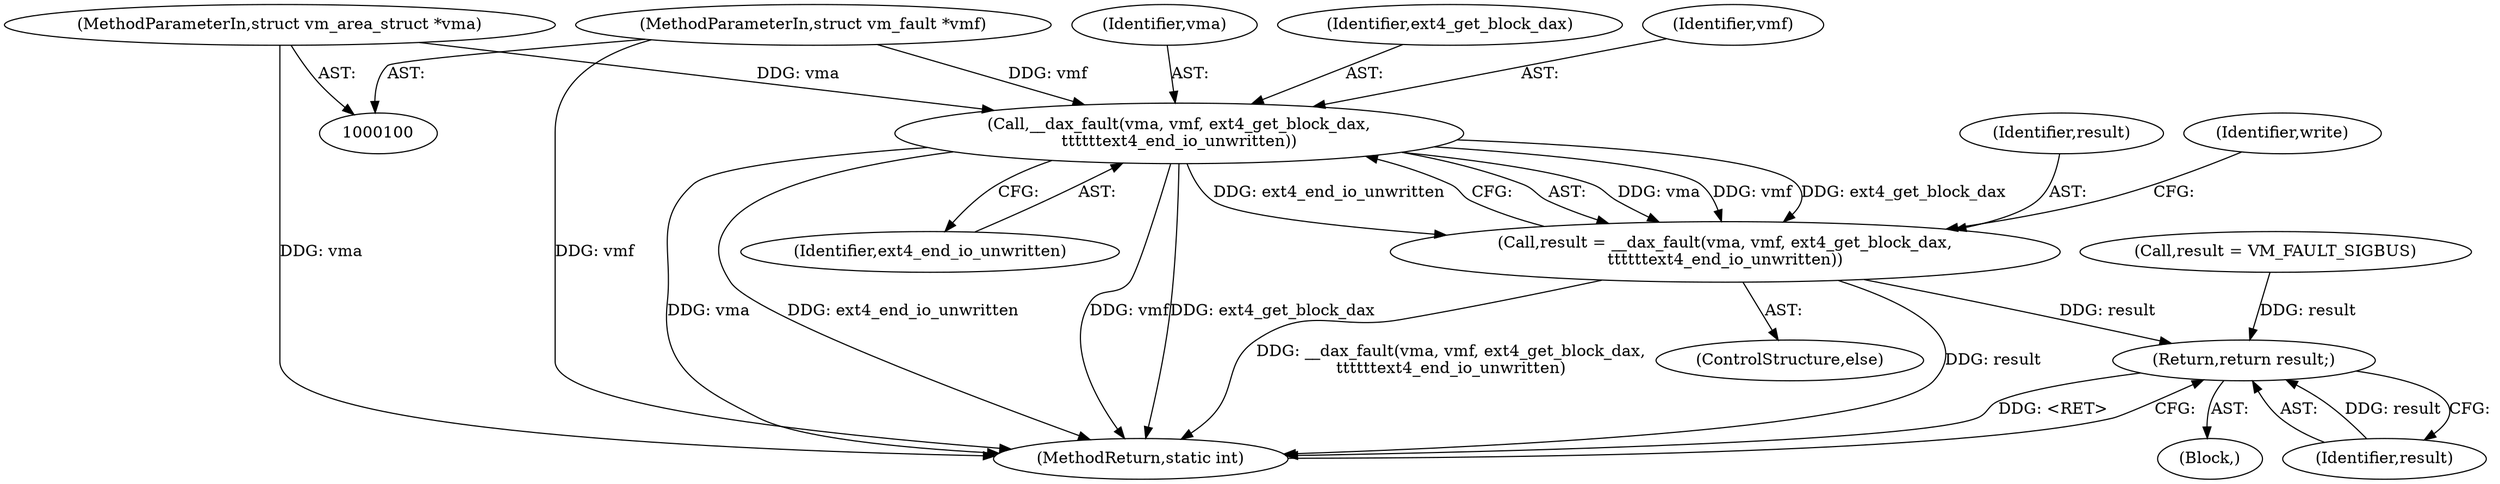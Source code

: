 digraph "0_linux_ea3d7209ca01da209cda6f0dea8be9cc4b7a933b_2@pointer" {
"1000151" [label="(Call,__dax_fault(vma, vmf, ext4_get_block_dax,\n\t\t\t\t\t\text4_end_io_unwritten))"];
"1000101" [label="(MethodParameterIn,struct vm_area_struct *vma)"];
"1000102" [label="(MethodParameterIn,struct vm_fault *vmf)"];
"1000149" [label="(Call,result = __dax_fault(vma, vmf, ext4_get_block_dax,\n\t\t\t\t\t\text4_end_io_unwritten))"];
"1000167" [label="(Return,return result;)"];
"1000155" [label="(Identifier,ext4_end_io_unwritten)"];
"1000154" [label="(Identifier,ext4_get_block_dax)"];
"1000169" [label="(MethodReturn,static int)"];
"1000168" [label="(Identifier,result)"];
"1000151" [label="(Call,__dax_fault(vma, vmf, ext4_get_block_dax,\n\t\t\t\t\t\text4_end_io_unwritten))"];
"1000148" [label="(ControlStructure,else)"];
"1000101" [label="(MethodParameterIn,struct vm_area_struct *vma)"];
"1000153" [label="(Identifier,vmf)"];
"1000150" [label="(Identifier,result)"];
"1000103" [label="(Block,)"];
"1000152" [label="(Identifier,vma)"];
"1000167" [label="(Return,return result;)"];
"1000102" [label="(MethodParameterIn,struct vm_fault *vmf)"];
"1000157" [label="(Identifier,write)"];
"1000149" [label="(Call,result = __dax_fault(vma, vmf, ext4_get_block_dax,\n\t\t\t\t\t\text4_end_io_unwritten))"];
"1000145" [label="(Call,result = VM_FAULT_SIGBUS)"];
"1000151" -> "1000149"  [label="AST: "];
"1000151" -> "1000155"  [label="CFG: "];
"1000152" -> "1000151"  [label="AST: "];
"1000153" -> "1000151"  [label="AST: "];
"1000154" -> "1000151"  [label="AST: "];
"1000155" -> "1000151"  [label="AST: "];
"1000149" -> "1000151"  [label="CFG: "];
"1000151" -> "1000169"  [label="DDG: vmf"];
"1000151" -> "1000169"  [label="DDG: ext4_get_block_dax"];
"1000151" -> "1000169"  [label="DDG: vma"];
"1000151" -> "1000169"  [label="DDG: ext4_end_io_unwritten"];
"1000151" -> "1000149"  [label="DDG: vma"];
"1000151" -> "1000149"  [label="DDG: vmf"];
"1000151" -> "1000149"  [label="DDG: ext4_get_block_dax"];
"1000151" -> "1000149"  [label="DDG: ext4_end_io_unwritten"];
"1000101" -> "1000151"  [label="DDG: vma"];
"1000102" -> "1000151"  [label="DDG: vmf"];
"1000101" -> "1000100"  [label="AST: "];
"1000101" -> "1000169"  [label="DDG: vma"];
"1000102" -> "1000100"  [label="AST: "];
"1000102" -> "1000169"  [label="DDG: vmf"];
"1000149" -> "1000148"  [label="AST: "];
"1000150" -> "1000149"  [label="AST: "];
"1000157" -> "1000149"  [label="CFG: "];
"1000149" -> "1000169"  [label="DDG: __dax_fault(vma, vmf, ext4_get_block_dax,\n\t\t\t\t\t\text4_end_io_unwritten)"];
"1000149" -> "1000169"  [label="DDG: result"];
"1000149" -> "1000167"  [label="DDG: result"];
"1000167" -> "1000103"  [label="AST: "];
"1000167" -> "1000168"  [label="CFG: "];
"1000168" -> "1000167"  [label="AST: "];
"1000169" -> "1000167"  [label="CFG: "];
"1000167" -> "1000169"  [label="DDG: <RET>"];
"1000168" -> "1000167"  [label="DDG: result"];
"1000145" -> "1000167"  [label="DDG: result"];
}
